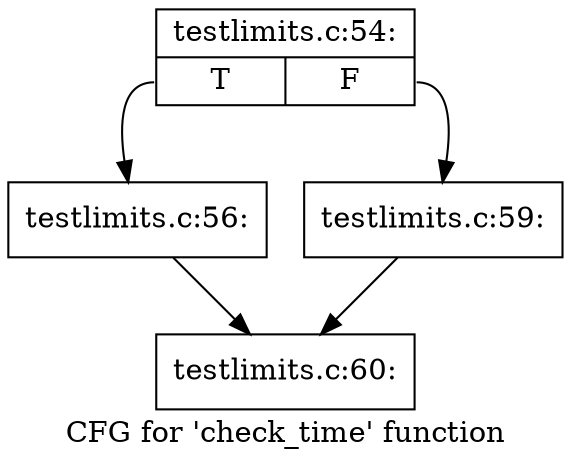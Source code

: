 digraph "CFG for 'check_time' function" {
	label="CFG for 'check_time' function";

	Node0x4be6970 [shape=record,label="{testlimits.c:54:|{<s0>T|<s1>F}}"];
	Node0x4be6970:s0 -> Node0x4bbfbe0;
	Node0x4be6970:s1 -> Node0x4be6ae0;
	Node0x4bbfbe0 [shape=record,label="{testlimits.c:56:}"];
	Node0x4bbfbe0 -> Node0x4bbfc70;
	Node0x4be6ae0 [shape=record,label="{testlimits.c:59:}"];
	Node0x4be6ae0 -> Node0x4bbfc70;
	Node0x4bbfc70 [shape=record,label="{testlimits.c:60:}"];
}
